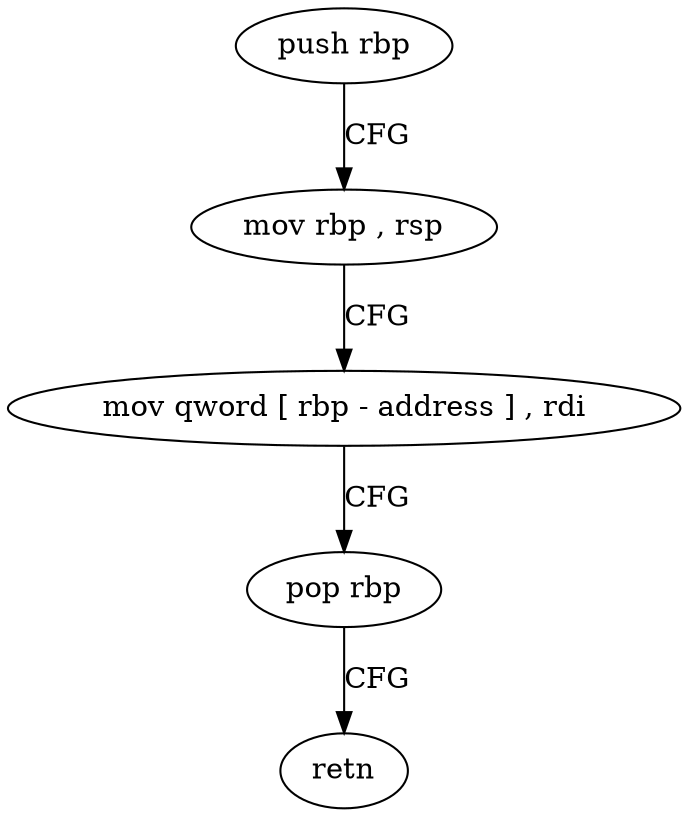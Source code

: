 digraph "func" {
"4312976" [label = "push rbp" ]
"4312977" [label = "mov rbp , rsp" ]
"4312980" [label = "mov qword [ rbp - address ] , rdi" ]
"4312984" [label = "pop rbp" ]
"4312985" [label = "retn" ]
"4312976" -> "4312977" [ label = "CFG" ]
"4312977" -> "4312980" [ label = "CFG" ]
"4312980" -> "4312984" [ label = "CFG" ]
"4312984" -> "4312985" [ label = "CFG" ]
}
